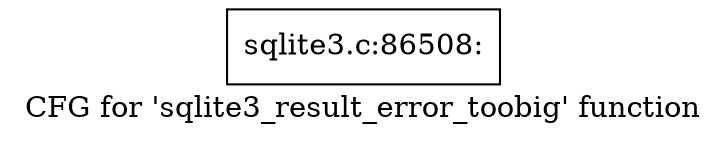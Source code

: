 digraph "CFG for 'sqlite3_result_error_toobig' function" {
	label="CFG for 'sqlite3_result_error_toobig' function";

	Node0x55c0f5c89100 [shape=record,label="{sqlite3.c:86508:}"];
}
